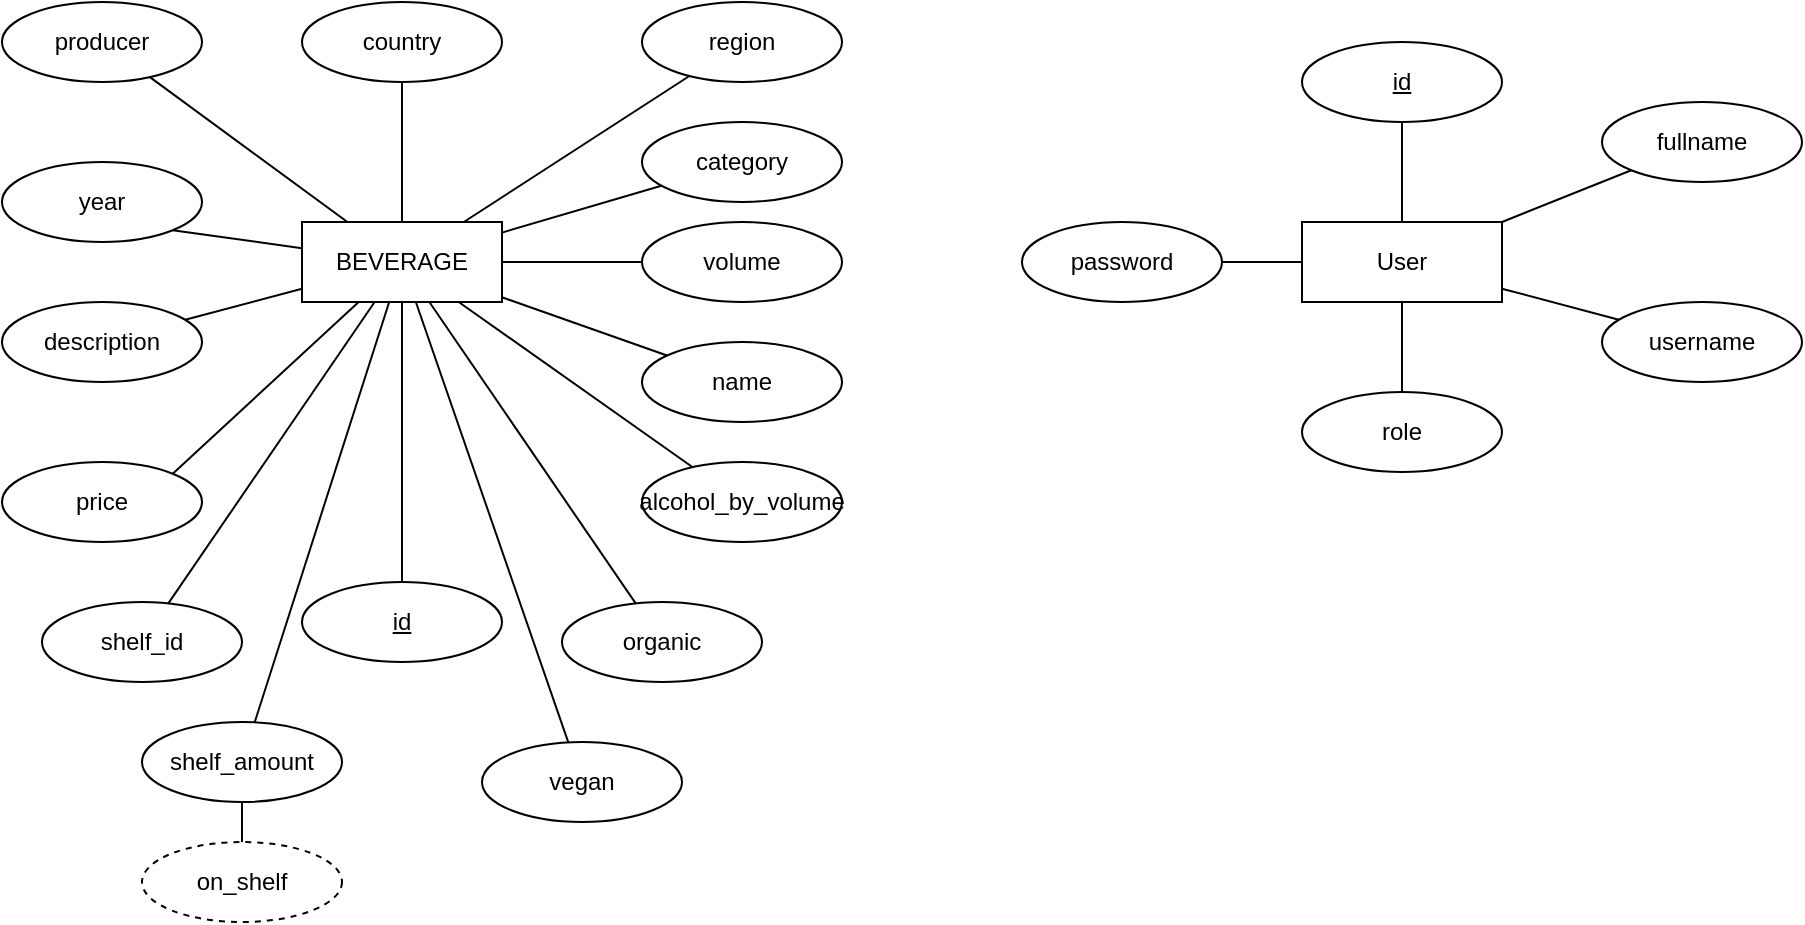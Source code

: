 <mxfile>
    <diagram id="eBLj1lRn6UYE3inc8pBK" name="Page-1">
        <mxGraphModel dx="531" dy="499" grid="1" gridSize="10" guides="1" tooltips="1" connect="1" arrows="1" fold="1" page="1" pageScale="1" pageWidth="850" pageHeight="1100" math="0" shadow="0">
            <root>
                <mxCell id="0"/>
                <mxCell id="1" parent="0"/>
                <mxCell id="h6sXgx3f2ig4v7rKi6Yk-35" style="edgeStyle=none;html=1;endArrow=none;endFill=0;" parent="1" source="19" target="24" edge="1">
                    <mxGeometry relative="1" as="geometry"/>
                </mxCell>
                <mxCell id="h6sXgx3f2ig4v7rKi6Yk-36" style="edgeStyle=none;html=1;endArrow=none;endFill=0;" parent="1" source="19" target="20" edge="1">
                    <mxGeometry relative="1" as="geometry"/>
                </mxCell>
                <mxCell id="h6sXgx3f2ig4v7rKi6Yk-37" style="edgeStyle=none;html=1;endArrow=none;endFill=0;" parent="1" source="19" target="28" edge="1">
                    <mxGeometry relative="1" as="geometry"/>
                </mxCell>
                <mxCell id="h6sXgx3f2ig4v7rKi6Yk-38" style="edgeStyle=none;html=1;endArrow=none;endFill=0;" parent="1" source="19" target="23" edge="1">
                    <mxGeometry relative="1" as="geometry"/>
                </mxCell>
                <mxCell id="h6sXgx3f2ig4v7rKi6Yk-39" style="edgeStyle=none;html=1;endArrow=none;endFill=0;" parent="1" source="19" target="22" edge="1">
                    <mxGeometry relative="1" as="geometry"/>
                </mxCell>
                <mxCell id="h6sXgx3f2ig4v7rKi6Yk-40" style="edgeStyle=none;html=1;endArrow=none;endFill=0;" parent="1" source="19" target="21" edge="1">
                    <mxGeometry relative="1" as="geometry"/>
                </mxCell>
                <mxCell id="h6sXgx3f2ig4v7rKi6Yk-41" style="edgeStyle=none;html=1;entryX=1;entryY=1;entryDx=0;entryDy=0;endArrow=none;endFill=0;" parent="1" source="19" target="31" edge="1">
                    <mxGeometry relative="1" as="geometry"/>
                </mxCell>
                <mxCell id="h6sXgx3f2ig4v7rKi6Yk-42" style="edgeStyle=none;html=1;endArrow=none;endFill=0;" parent="1" source="19" target="29" edge="1">
                    <mxGeometry relative="1" as="geometry"/>
                </mxCell>
                <mxCell id="h6sXgx3f2ig4v7rKi6Yk-43" style="edgeStyle=none;html=1;entryX=1;entryY=0;entryDx=0;entryDy=0;endArrow=none;endFill=0;" parent="1" source="19" target="26" edge="1">
                    <mxGeometry relative="1" as="geometry"/>
                </mxCell>
                <mxCell id="h6sXgx3f2ig4v7rKi6Yk-44" style="edgeStyle=none;html=1;endArrow=none;endFill=0;" parent="1" source="19" target="27" edge="1">
                    <mxGeometry relative="1" as="geometry"/>
                </mxCell>
                <mxCell id="39" style="edgeStyle=none;html=1;endArrow=none;endFill=0;" edge="1" parent="1" source="19" target="38">
                    <mxGeometry relative="1" as="geometry"/>
                </mxCell>
                <mxCell id="19" value="BEVERAGE" style="whiteSpace=wrap;html=1;align=center;" parent="1" vertex="1">
                    <mxGeometry x="370" y="420" width="100" height="40" as="geometry"/>
                </mxCell>
                <mxCell id="20" value="name" style="ellipse;whiteSpace=wrap;html=1;align=center;" parent="1" vertex="1">
                    <mxGeometry x="540" y="480" width="100" height="40" as="geometry"/>
                </mxCell>
                <mxCell id="h6sXgx3f2ig4v7rKi6Yk-26" style="edgeStyle=none;html=1;endArrow=none;endFill=0;" parent="1" source="h6sXgx3f2ig4v7rKi6Yk-20" target="h6sXgx3f2ig4v7rKi6Yk-25" edge="1">
                    <mxGeometry relative="1" as="geometry"/>
                </mxCell>
                <mxCell id="h6sXgx3f2ig4v7rKi6Yk-27" style="edgeStyle=none;html=1;endArrow=none;endFill=0;" parent="1" source="h6sXgx3f2ig4v7rKi6Yk-20" target="h6sXgx3f2ig4v7rKi6Yk-24" edge="1">
                    <mxGeometry relative="1" as="geometry"/>
                </mxCell>
                <mxCell id="h6sXgx3f2ig4v7rKi6Yk-28" style="edgeStyle=none;html=1;endArrow=none;endFill=0;" parent="1" source="h6sXgx3f2ig4v7rKi6Yk-20" target="h6sXgx3f2ig4v7rKi6Yk-22" edge="1">
                    <mxGeometry relative="1" as="geometry"/>
                </mxCell>
                <mxCell id="h6sXgx3f2ig4v7rKi6Yk-29" style="edgeStyle=none;html=1;endArrow=none;endFill=0;" parent="1" source="h6sXgx3f2ig4v7rKi6Yk-20" target="h6sXgx3f2ig4v7rKi6Yk-21" edge="1">
                    <mxGeometry relative="1" as="geometry"/>
                </mxCell>
                <mxCell id="41" style="edgeStyle=none;html=1;endArrow=none;endFill=0;" edge="1" parent="1" source="h6sXgx3f2ig4v7rKi6Yk-20" target="40">
                    <mxGeometry relative="1" as="geometry"/>
                </mxCell>
                <mxCell id="h6sXgx3f2ig4v7rKi6Yk-20" value="User" style="whiteSpace=wrap;html=1;align=center;" parent="1" vertex="1">
                    <mxGeometry x="870" y="420" width="100" height="40" as="geometry"/>
                </mxCell>
                <mxCell id="h6sXgx3f2ig4v7rKi6Yk-21" value="&lt;u&gt;id&lt;/u&gt;" style="ellipse;whiteSpace=wrap;html=1;align=center;" parent="1" vertex="1">
                    <mxGeometry x="870" y="330" width="100" height="40" as="geometry"/>
                </mxCell>
                <mxCell id="h6sXgx3f2ig4v7rKi6Yk-22" value="fullname" style="ellipse;whiteSpace=wrap;html=1;align=center;" parent="1" vertex="1">
                    <mxGeometry x="1020" y="360" width="100" height="40" as="geometry"/>
                </mxCell>
                <mxCell id="21" value="producer" style="ellipse;whiteSpace=wrap;html=1;align=center;" parent="1" vertex="1">
                    <mxGeometry x="220" y="310" width="100" height="40" as="geometry"/>
                </mxCell>
                <mxCell id="h6sXgx3f2ig4v7rKi6Yk-24" value="role" style="ellipse;whiteSpace=wrap;html=1;align=center;" parent="1" vertex="1">
                    <mxGeometry x="870" y="505" width="100" height="40" as="geometry"/>
                </mxCell>
                <mxCell id="22" value="country" style="ellipse;whiteSpace=wrap;html=1;align=center;" parent="1" vertex="1">
                    <mxGeometry x="370" y="310" width="100" height="40" as="geometry"/>
                </mxCell>
                <mxCell id="h6sXgx3f2ig4v7rKi6Yk-25" value="password" style="ellipse;whiteSpace=wrap;html=1;align=center;" parent="1" vertex="1">
                    <mxGeometry x="730" y="420" width="100" height="40" as="geometry"/>
                </mxCell>
                <mxCell id="23" value="region" style="ellipse;whiteSpace=wrap;html=1;align=center;" parent="1" vertex="1">
                    <mxGeometry x="540" y="310" width="100" height="40" as="geometry"/>
                </mxCell>
                <mxCell id="24" value="id" style="ellipse;whiteSpace=wrap;html=1;align=center;fontStyle=4;" parent="1" vertex="1">
                    <mxGeometry x="370" y="600" width="100" height="40" as="geometry"/>
                </mxCell>
                <mxCell id="h6sXgx3f2ig4v7rKi6Yk-49" style="edgeStyle=none;html=1;endArrow=none;endFill=0;" parent="1" source="37" target="19" edge="1">
                    <mxGeometry relative="1" as="geometry">
                        <mxPoint x="512.1" y="670.251" as="sourcePoint"/>
                    </mxGeometry>
                </mxCell>
                <mxCell id="26" value="price" style="ellipse;whiteSpace=wrap;html=1;align=center;" parent="1" vertex="1">
                    <mxGeometry x="220" y="540" width="100" height="40" as="geometry"/>
                </mxCell>
                <mxCell id="27" value="alcohol_by_volume" style="ellipse;whiteSpace=wrap;html=1;align=center;" parent="1" vertex="1">
                    <mxGeometry x="540" y="540" width="100" height="40" as="geometry"/>
                </mxCell>
                <mxCell id="28" value="volume" style="ellipse;whiteSpace=wrap;html=1;align=center;" parent="1" vertex="1">
                    <mxGeometry x="540" y="420" width="100" height="40" as="geometry"/>
                </mxCell>
                <mxCell id="29" value="description" style="ellipse;whiteSpace=wrap;html=1;align=center;" parent="1" vertex="1">
                    <mxGeometry x="220" y="460" width="100" height="40" as="geometry"/>
                </mxCell>
                <mxCell id="h6sXgx3f2ig4v7rKi6Yk-46" style="edgeStyle=none;html=1;endArrow=none;endFill=0;" parent="1" source="30" target="19" edge="1">
                    <mxGeometry relative="1" as="geometry"/>
                </mxCell>
                <mxCell id="30" value="shelf_id" style="ellipse;whiteSpace=wrap;html=1;align=center;" parent="1" vertex="1">
                    <mxGeometry x="240" y="610" width="100" height="40" as="geometry"/>
                </mxCell>
                <mxCell id="31" value="year" style="ellipse;whiteSpace=wrap;html=1;align=center;" parent="1" vertex="1">
                    <mxGeometry x="220" y="390" width="100" height="40" as="geometry"/>
                </mxCell>
                <mxCell id="h6sXgx3f2ig4v7rKi6Yk-48" style="edgeStyle=none;html=1;endArrow=none;endFill=0;" parent="1" source="36" target="19" edge="1">
                    <mxGeometry relative="1" as="geometry">
                        <mxPoint x="564.07" y="611.042" as="sourcePoint"/>
                    </mxGeometry>
                </mxCell>
                <mxCell id="h6sXgx3f2ig4v7rKi6Yk-47" style="edgeStyle=none;html=1;endArrow=none;endFill=0;" parent="1" source="33" target="19" edge="1">
                    <mxGeometry relative="1" as="geometry"/>
                </mxCell>
                <mxCell id="h6sXgx3f2ig4v7rKi6Yk-51" style="edgeStyle=none;html=1;endArrow=none;endFill=0;" parent="1" source="33" target="35" edge="1">
                    <mxGeometry relative="1" as="geometry"/>
                </mxCell>
                <mxCell id="33" value="shelf_amount" style="ellipse;whiteSpace=wrap;html=1;align=center;" parent="1" vertex="1">
                    <mxGeometry x="290" y="670" width="100" height="40" as="geometry"/>
                </mxCell>
                <mxCell id="35" value="on_shelf" style="ellipse;whiteSpace=wrap;html=1;align=center;dashed=1;" parent="1" vertex="1">
                    <mxGeometry x="290" y="730" width="100" height="40" as="geometry"/>
                </mxCell>
                <mxCell id="36" value="organic" style="ellipse;whiteSpace=wrap;html=1;align=center;" parent="1" vertex="1">
                    <mxGeometry x="500" y="610" width="100" height="40" as="geometry"/>
                </mxCell>
                <mxCell id="37" value="vegan" style="ellipse;whiteSpace=wrap;html=1;align=center;" parent="1" vertex="1">
                    <mxGeometry x="460" y="680" width="100" height="40" as="geometry"/>
                </mxCell>
                <mxCell id="38" value="category" style="ellipse;whiteSpace=wrap;html=1;align=center;" vertex="1" parent="1">
                    <mxGeometry x="540" y="370" width="100" height="40" as="geometry"/>
                </mxCell>
                <mxCell id="40" value="username" style="ellipse;whiteSpace=wrap;html=1;align=center;" vertex="1" parent="1">
                    <mxGeometry x="1020" y="460" width="100" height="40" as="geometry"/>
                </mxCell>
            </root>
        </mxGraphModel>
    </diagram>
</mxfile>